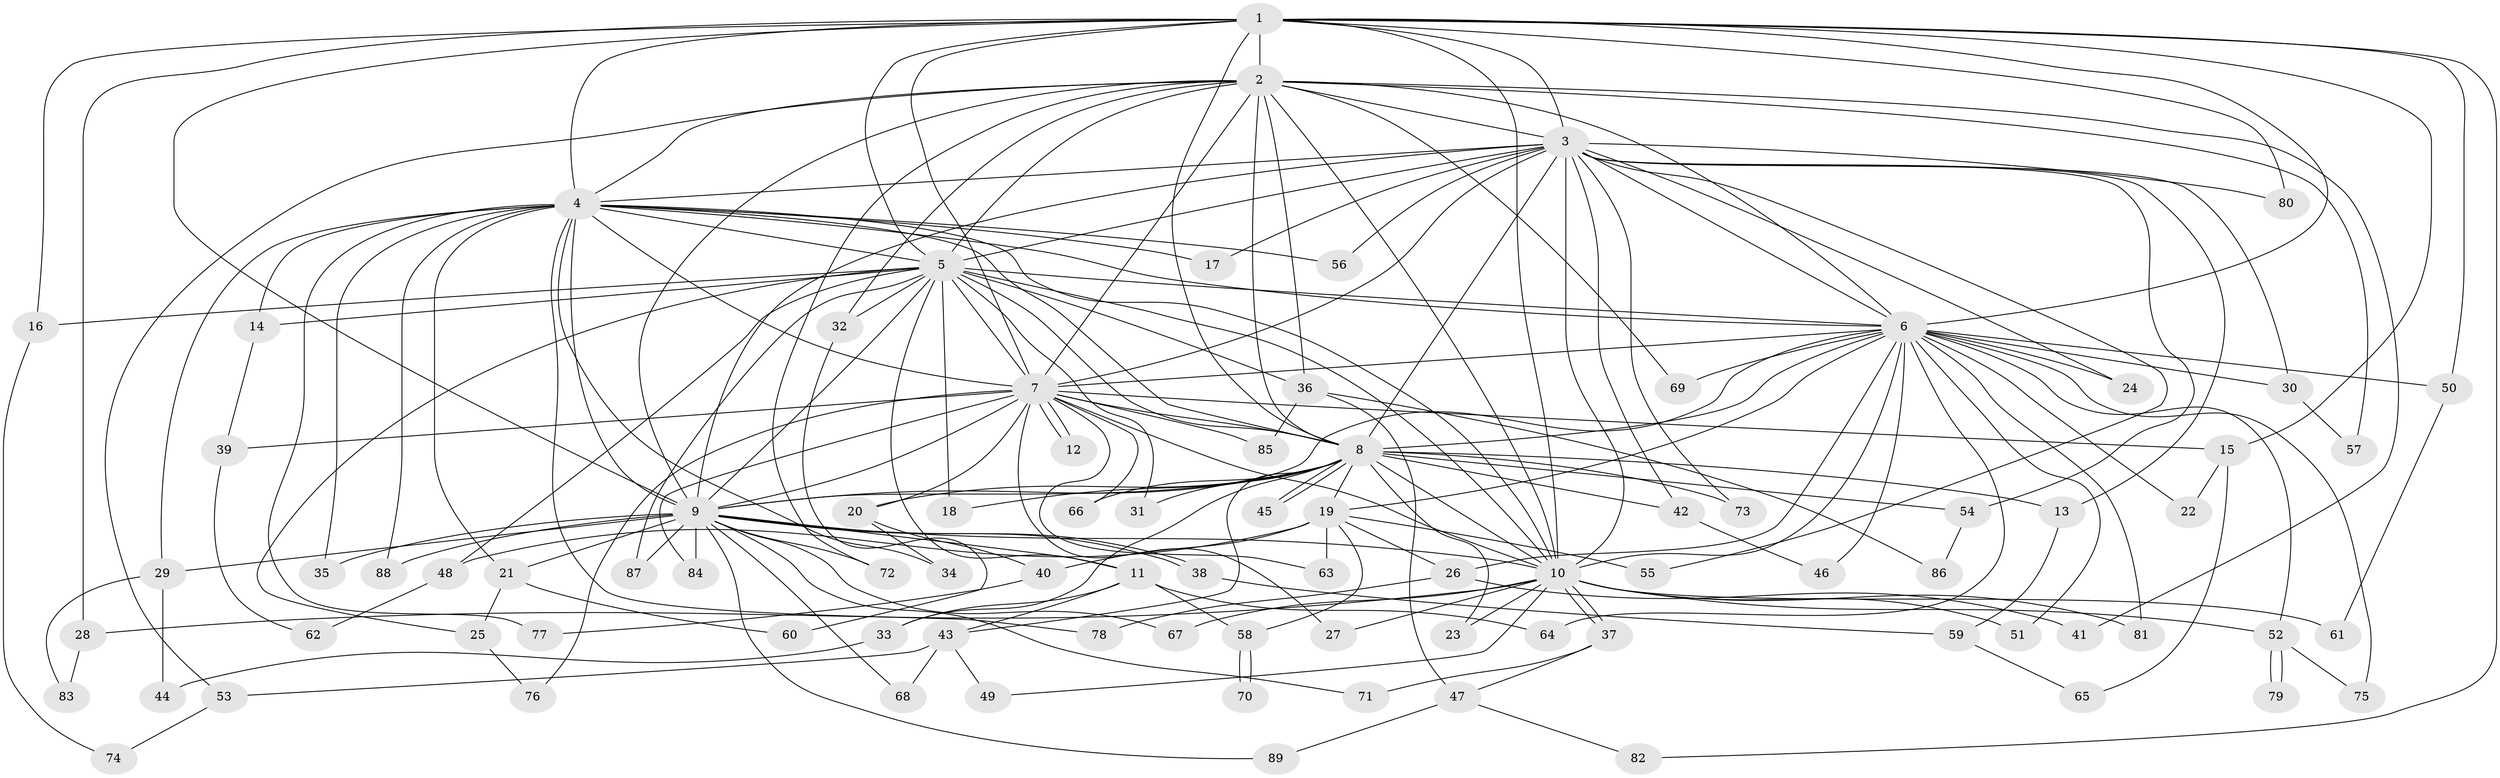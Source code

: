 // Generated by graph-tools (version 1.1) at 2025/01/03/09/25 03:01:32]
// undirected, 89 vertices, 203 edges
graph export_dot {
graph [start="1"]
  node [color=gray90,style=filled];
  1;
  2;
  3;
  4;
  5;
  6;
  7;
  8;
  9;
  10;
  11;
  12;
  13;
  14;
  15;
  16;
  17;
  18;
  19;
  20;
  21;
  22;
  23;
  24;
  25;
  26;
  27;
  28;
  29;
  30;
  31;
  32;
  33;
  34;
  35;
  36;
  37;
  38;
  39;
  40;
  41;
  42;
  43;
  44;
  45;
  46;
  47;
  48;
  49;
  50;
  51;
  52;
  53;
  54;
  55;
  56;
  57;
  58;
  59;
  60;
  61;
  62;
  63;
  64;
  65;
  66;
  67;
  68;
  69;
  70;
  71;
  72;
  73;
  74;
  75;
  76;
  77;
  78;
  79;
  80;
  81;
  82;
  83;
  84;
  85;
  86;
  87;
  88;
  89;
  1 -- 2;
  1 -- 3;
  1 -- 4;
  1 -- 5;
  1 -- 6;
  1 -- 7;
  1 -- 8;
  1 -- 9;
  1 -- 10;
  1 -- 15;
  1 -- 16;
  1 -- 28;
  1 -- 50;
  1 -- 80;
  1 -- 82;
  2 -- 3;
  2 -- 4;
  2 -- 5;
  2 -- 6;
  2 -- 7;
  2 -- 8;
  2 -- 9;
  2 -- 10;
  2 -- 32;
  2 -- 36;
  2 -- 41;
  2 -- 53;
  2 -- 57;
  2 -- 69;
  2 -- 72;
  3 -- 4;
  3 -- 5;
  3 -- 6;
  3 -- 7;
  3 -- 8;
  3 -- 9;
  3 -- 10;
  3 -- 13;
  3 -- 17;
  3 -- 24;
  3 -- 30;
  3 -- 42;
  3 -- 54;
  3 -- 55;
  3 -- 56;
  3 -- 73;
  3 -- 80;
  4 -- 5;
  4 -- 6;
  4 -- 7;
  4 -- 8;
  4 -- 9;
  4 -- 10;
  4 -- 14;
  4 -- 17;
  4 -- 21;
  4 -- 29;
  4 -- 34;
  4 -- 35;
  4 -- 56;
  4 -- 77;
  4 -- 78;
  4 -- 88;
  5 -- 6;
  5 -- 7;
  5 -- 8;
  5 -- 9;
  5 -- 10;
  5 -- 11;
  5 -- 14;
  5 -- 16;
  5 -- 18;
  5 -- 25;
  5 -- 31;
  5 -- 32;
  5 -- 36;
  5 -- 48;
  5 -- 87;
  6 -- 7;
  6 -- 8;
  6 -- 9;
  6 -- 10;
  6 -- 19;
  6 -- 22;
  6 -- 24;
  6 -- 26;
  6 -- 30;
  6 -- 46;
  6 -- 50;
  6 -- 51;
  6 -- 52;
  6 -- 64;
  6 -- 69;
  6 -- 75;
  6 -- 81;
  7 -- 8;
  7 -- 9;
  7 -- 10;
  7 -- 12;
  7 -- 12;
  7 -- 15;
  7 -- 20;
  7 -- 27;
  7 -- 39;
  7 -- 63;
  7 -- 66;
  7 -- 76;
  7 -- 84;
  7 -- 85;
  8 -- 9;
  8 -- 10;
  8 -- 13;
  8 -- 18;
  8 -- 19;
  8 -- 20;
  8 -- 23;
  8 -- 31;
  8 -- 33;
  8 -- 42;
  8 -- 43;
  8 -- 45;
  8 -- 45;
  8 -- 54;
  8 -- 66;
  8 -- 73;
  9 -- 10;
  9 -- 11;
  9 -- 21;
  9 -- 29;
  9 -- 35;
  9 -- 38;
  9 -- 38;
  9 -- 67;
  9 -- 68;
  9 -- 71;
  9 -- 72;
  9 -- 84;
  9 -- 87;
  9 -- 88;
  9 -- 89;
  10 -- 23;
  10 -- 27;
  10 -- 28;
  10 -- 37;
  10 -- 37;
  10 -- 49;
  10 -- 51;
  10 -- 52;
  10 -- 61;
  10 -- 67;
  10 -- 81;
  11 -- 33;
  11 -- 43;
  11 -- 58;
  11 -- 64;
  13 -- 59;
  14 -- 39;
  15 -- 22;
  15 -- 65;
  16 -- 74;
  19 -- 26;
  19 -- 40;
  19 -- 48;
  19 -- 55;
  19 -- 58;
  19 -- 63;
  20 -- 34;
  20 -- 40;
  21 -- 25;
  21 -- 60;
  25 -- 76;
  26 -- 41;
  26 -- 78;
  28 -- 83;
  29 -- 44;
  29 -- 83;
  30 -- 57;
  32 -- 60;
  33 -- 44;
  36 -- 47;
  36 -- 85;
  36 -- 86;
  37 -- 47;
  37 -- 71;
  38 -- 59;
  39 -- 62;
  40 -- 77;
  42 -- 46;
  43 -- 49;
  43 -- 53;
  43 -- 68;
  47 -- 82;
  47 -- 89;
  48 -- 62;
  50 -- 61;
  52 -- 75;
  52 -- 79;
  52 -- 79;
  53 -- 74;
  54 -- 86;
  58 -- 70;
  58 -- 70;
  59 -- 65;
}
